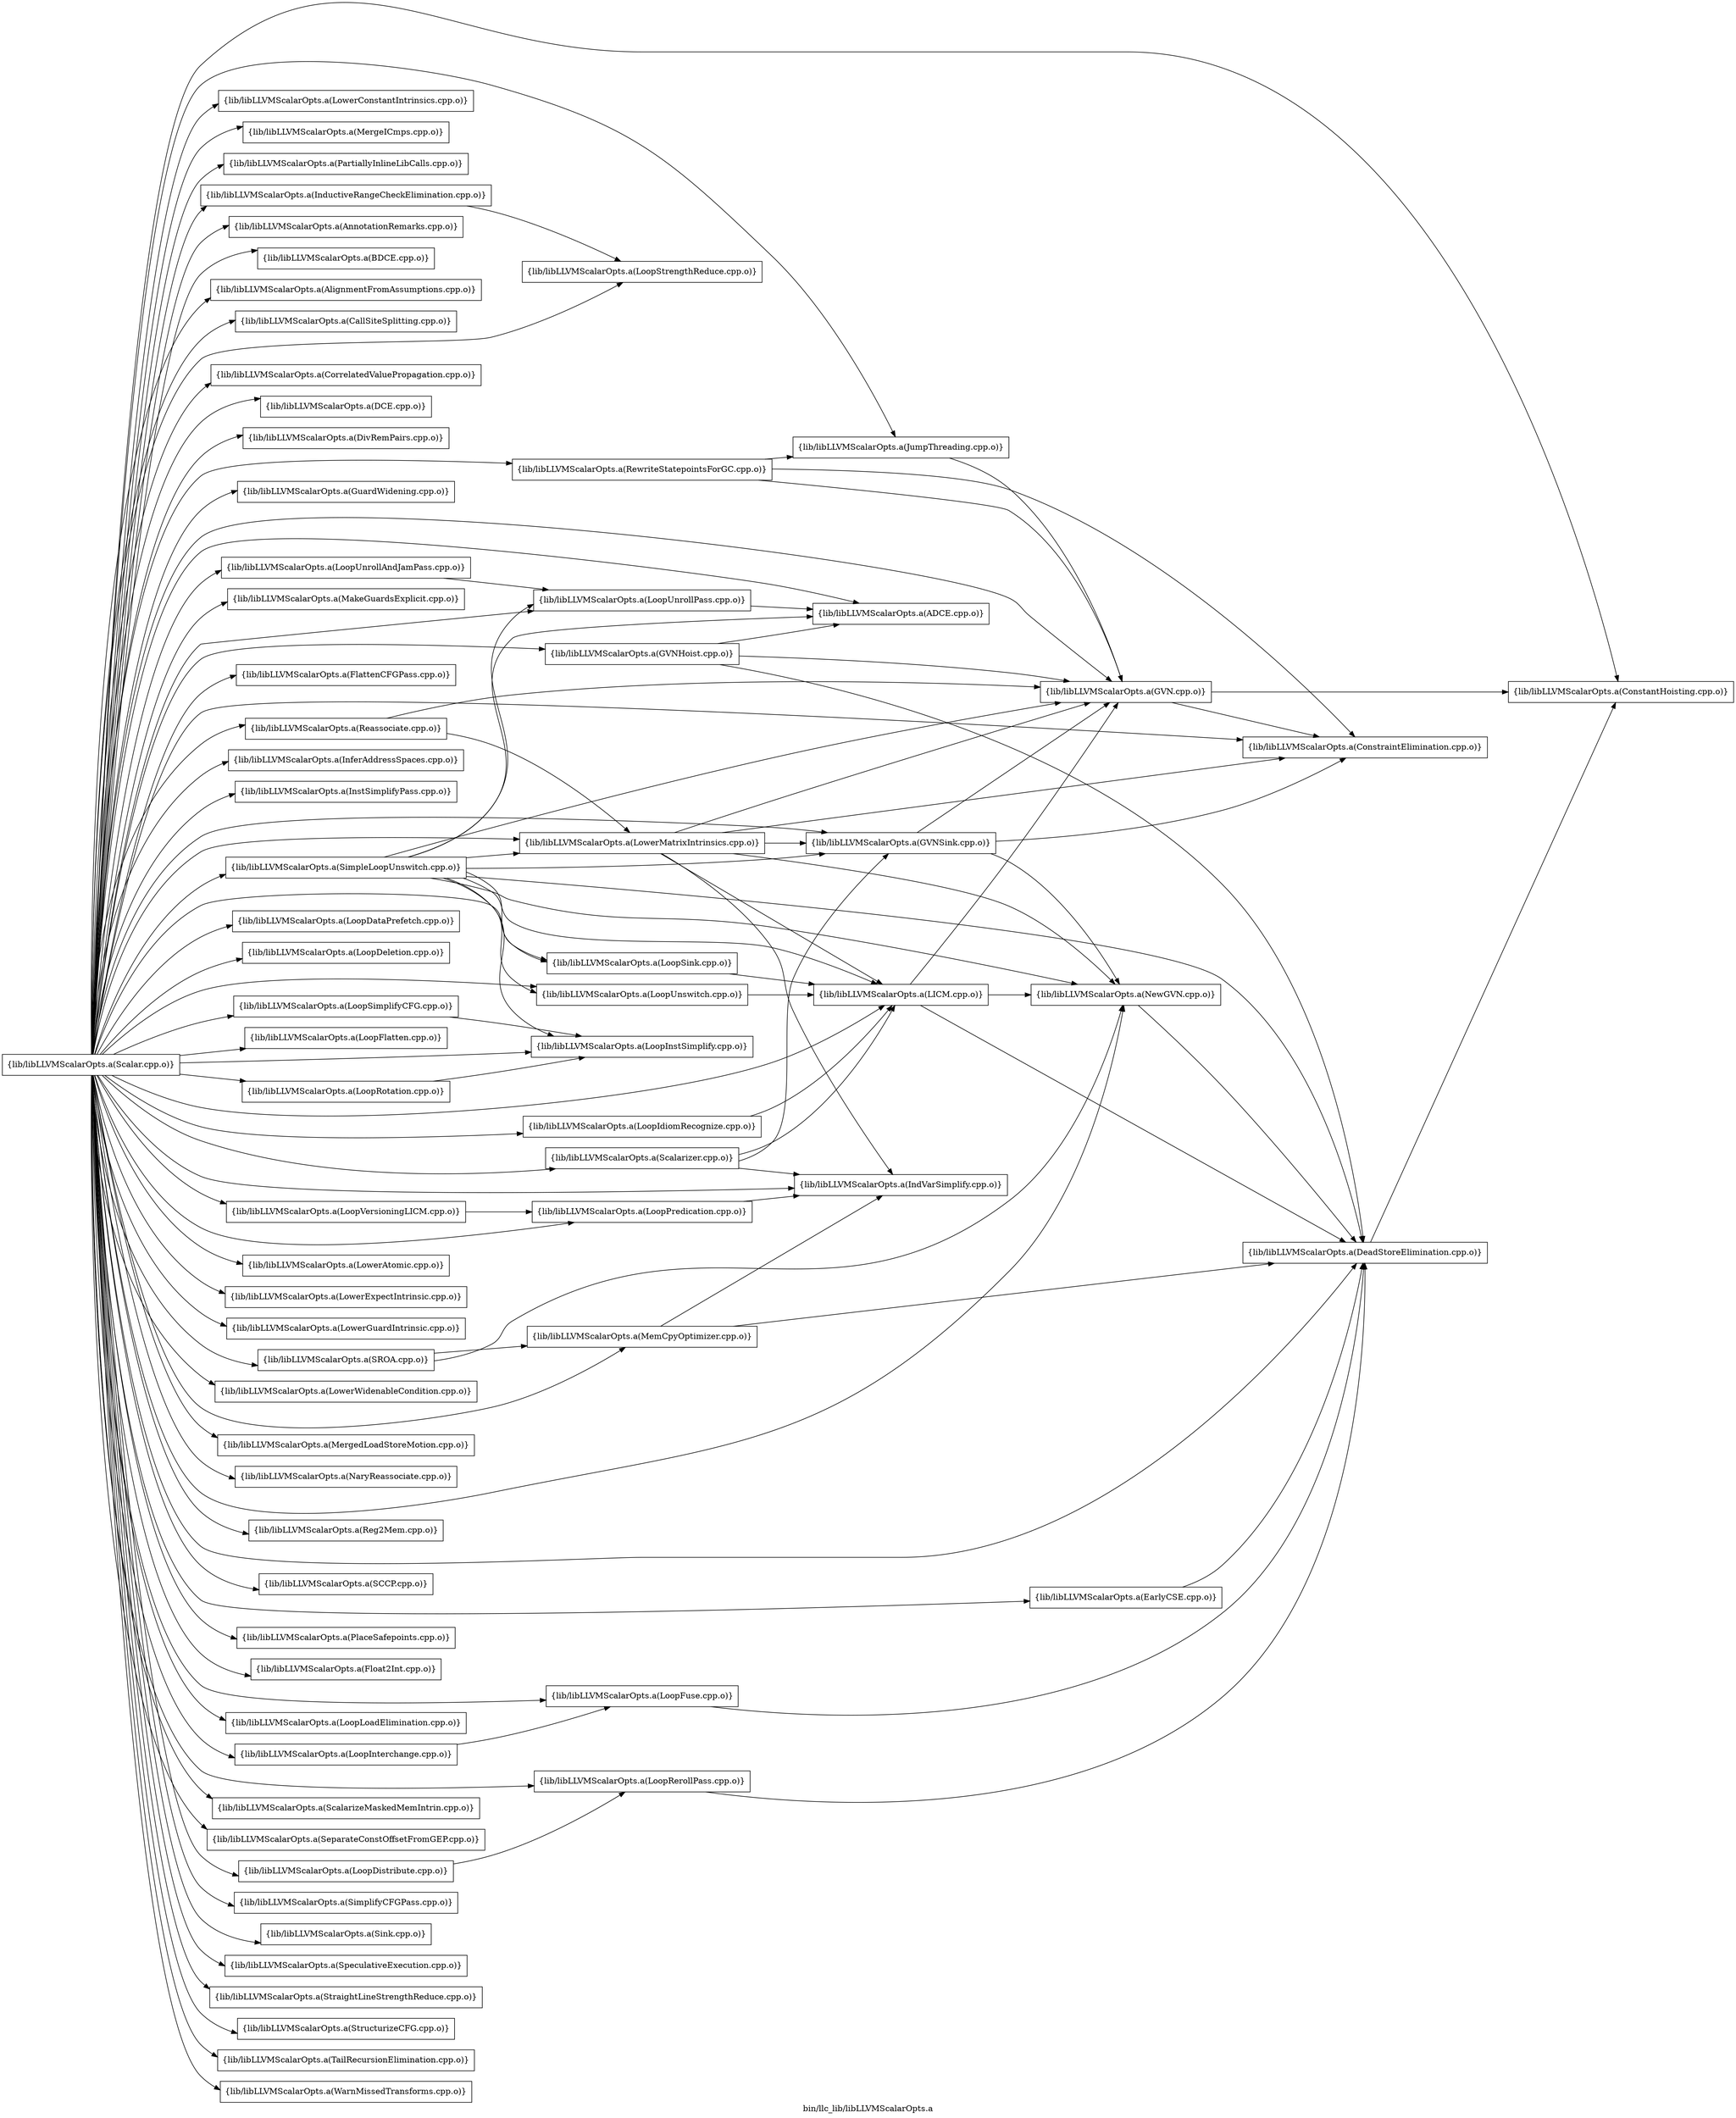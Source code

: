 digraph "bin/llc_lib/libLLVMScalarOpts.a" {
	label="bin/llc_lib/libLLVMScalarOpts.a";
	rankdir=LR;

	Node0x5638702feee8 [shape=record,shape=box,group=0,label="{lib/libLLVMScalarOpts.a(ConstantHoisting.cpp.o)}"];
	Node0x563870301008 [shape=record,shape=box,group=0,label="{lib/libLLVMScalarOpts.a(LoopStrengthReduce.cpp.o)}"];
	Node0x5638702f78c8 [shape=record,shape=box,group=0,label="{lib/libLLVMScalarOpts.a(Scalar.cpp.o)}"];
	Node0x5638702f78c8 -> Node0x5638702feee8;
	Node0x5638702f78c8 -> Node0x563870301008;
	Node0x5638702f78c8 -> Node0x563870300bf8;
	Node0x5638702f78c8 -> Node0x5638702f8908;
	Node0x5638702f78c8 -> Node0x5638702f7c88;
	Node0x5638702f78c8 -> Node0x5638702f9df8;
	Node0x5638702f78c8 -> Node0x5638702f9218;
	Node0x5638702f78c8 -> Node0x5638702e4fe8;
	Node0x5638702f78c8 -> Node0x5638702e7568;
	Node0x5638702f78c8 -> Node0x5638702e6a78;
	Node0x5638702f78c8 -> Node0x5638702e62f8;
	Node0x5638702f78c8 -> Node0x5638702fdea8;
	Node0x5638702f78c8 -> Node0x5638702fe5d8;
	Node0x5638702f78c8 -> Node0x5638702fed58;
	Node0x5638702f78c8 -> Node0x5638702fccd8;
	Node0x5638702f78c8 -> Node0x5638702ef0d8;
	Node0x5638702f78c8 -> Node0x5638702efd58;
	Node0x5638702f78c8 -> Node0x5638702f0488;
	Node0x5638702f78c8 -> Node0x5638702f1068;
	Node0x5638702f78c8 -> Node0x5638702f0938;
	Node0x5638702f78c8 -> Node0x5638702f16f8;
	Node0x5638702f78c8 -> Node0x5638702f2378;
	Node0x5638702f78c8 -> Node0x5638702f3138;
	Node0x5638702f78c8 -> Node0x5638702f3868;
	Node0x5638702f78c8 -> Node0x5638702f2b48;
	Node0x5638702f78c8 -> Node0x5638702e5df8;
	Node0x5638702f78c8 -> Node0x5638702e6488;
	Node0x5638702f78c8 -> Node0x5638702e61b8;
	Node0x5638702f78c8 -> Node0x5638702e6938;
	Node0x5638702f78c8 -> Node0x5638702e8378;
	Node0x5638702f78c8 -> Node0x5638702e8148;
	Node0x5638702f78c8 -> Node0x5638702dfc28;
	Node0x5638702f78c8 -> Node0x5638702df4f8;
	Node0x5638702f78c8 -> Node0x5638702dff98;
	Node0x5638702f78c8 -> Node0x5638702fe9e8;
	Node0x5638702f78c8 -> Node0x5638702fc878;
	Node0x5638702f78c8 -> Node0x5638702fd4f8;
	Node0x5638702f78c8 -> Node0x5638702e8008;
	Node0x5638702f78c8 -> Node0x5638702e7388;
	Node0x5638702f78c8 -> Node0x5638702e79c8;
	Node0x5638702f78c8 -> Node0x5638702e60c8;
	Node0x5638702f78c8 -> Node0x5638702e6898;
	Node0x5638702f78c8 -> Node0x5638702fa168;
	Node0x5638702f78c8 -> Node0x5638702fa988;
	Node0x5638702f78c8 -> Node0x5638702f93f8;
	Node0x5638702f78c8 -> Node0x5638702f8ea8;
	Node0x5638702f78c8 -> Node0x5638702f9628;
	Node0x5638702f78c8 -> Node0x5638702f7f58;
	Node0x5638702f78c8 -> Node0x5638702f86d8;
	Node0x5638702f78c8 -> Node0x5638702f8598;
	Node0x5638702f78c8 -> Node0x5638702f6658;
	Node0x5638702f78c8 -> Node0x5638702de828;
	Node0x5638702f78c8 -> Node0x5638702df458;
	Node0x5638702f78c8 -> Node0x5638702df5e8;
	Node0x5638702f78c8 -> Node0x5638702e0998;
	Node0x5638702f78c8 -> Node0x5638702f04d8;
	Node0x5638702f78c8 -> Node0x5638702f0988;
	Node0x5638702f78c8 -> Node0x5638702f1798;
	Node0x5638702f78c8 -> Node0x5638702f1ec8;
	Node0x5638702f78c8 -> Node0x5638702ee408;
	Node0x5638702f78c8 -> Node0x5638702ec6a8;
	Node0x5638702f78c8 -> Node0x5638702ec9c8;
	Node0x5638702f78c8 -> Node0x5638702ed558;
	Node0x5638702f78c8 -> Node0x5638702eafd8;
	Node0x5638702f78c8 -> Node0x5638702ebc58;
	Node0x5638702f78c8 -> Node0x5638702ec1a8;
	Node0x5638702f78c8 -> Node0x5638702e9b88;
	Node0x5638702f78c8 -> Node0x5638702ea768;
	Node0x5638702f78c8 -> Node0x5638702eaa38;
	Node0x5638702f78c8 -> Node0x5638702e8ff8;
	Node0x5638702f78c8 -> Node0x5638702f8138;
	Node0x5638702f78c8 -> Node0x5638702f9038;
	Node0x5638702f78c8 -> Node0x5638702f9e98;
	Node0x5638702eafd8 [shape=record,shape=box,group=0,label="{lib/libLLVMScalarOpts.a(ScalarizeMaskedMemIntrin.cpp.o)}"];
	Node0x563870300bf8 [shape=record,shape=box,group=0,label="{lib/libLLVMScalarOpts.a(LowerConstantIntrinsics.cpp.o)}"];
	Node0x5638702f8908 [shape=record,shape=box,group=0,label="{lib/libLLVMScalarOpts.a(MergeICmps.cpp.o)}"];
	Node0x5638702f7c88 [shape=record,shape=box,group=0,label="{lib/libLLVMScalarOpts.a(PartiallyInlineLibCalls.cpp.o)}"];
	Node0x5638702f9df8 [shape=record,shape=box,group=0,label="{lib/libLLVMScalarOpts.a(ADCE.cpp.o)}"];
	Node0x5638702f9218 [shape=record,shape=box,group=0,label="{lib/libLLVMScalarOpts.a(AnnotationRemarks.cpp.o)}"];
	Node0x5638702e4fe8 [shape=record,shape=box,group=0,label="{lib/libLLVMScalarOpts.a(BDCE.cpp.o)}"];
	Node0x5638702e7568 [shape=record,shape=box,group=0,label="{lib/libLLVMScalarOpts.a(AlignmentFromAssumptions.cpp.o)}"];
	Node0x5638702e6a78 [shape=record,shape=box,group=0,label="{lib/libLLVMScalarOpts.a(CallSiteSplitting.cpp.o)}"];
	Node0x5638702e62f8 [shape=record,shape=box,group=0,label="{lib/libLLVMScalarOpts.a(ConstraintElimination.cpp.o)}"];
	Node0x5638702fdea8 [shape=record,shape=box,group=0,label="{lib/libLLVMScalarOpts.a(CorrelatedValuePropagation.cpp.o)}"];
	Node0x5638702fe5d8 [shape=record,shape=box,group=0,label="{lib/libLLVMScalarOpts.a(DCE.cpp.o)}"];
	Node0x5638702fed58 [shape=record,shape=box,group=0,label="{lib/libLLVMScalarOpts.a(DivRemPairs.cpp.o)}"];
	Node0x5638702fccd8 [shape=record,shape=box,group=0,label="{lib/libLLVMScalarOpts.a(DeadStoreElimination.cpp.o)}"];
	Node0x5638702fccd8 -> Node0x5638702feee8;
	Node0x5638702ef0d8 [shape=record,shape=box,group=0,label="{lib/libLLVMScalarOpts.a(GuardWidening.cpp.o)}"];
	Node0x5638702efd58 [shape=record,shape=box,group=0,label="{lib/libLLVMScalarOpts.a(GVN.cpp.o)}"];
	Node0x5638702efd58 -> Node0x5638702feee8;
	Node0x5638702efd58 -> Node0x5638702e62f8;
	Node0x5638702f0488 [shape=record,shape=box,group=0,label="{lib/libLLVMScalarOpts.a(NewGVN.cpp.o)}"];
	Node0x5638702f0488 -> Node0x5638702fccd8;
	Node0x5638702f1068 [shape=record,shape=box,group=0,label="{lib/libLLVMScalarOpts.a(EarlyCSE.cpp.o)}"];
	Node0x5638702f1068 -> Node0x5638702fccd8;
	Node0x5638702f0938 [shape=record,shape=box,group=0,label="{lib/libLLVMScalarOpts.a(MakeGuardsExplicit.cpp.o)}"];
	Node0x5638702f16f8 [shape=record,shape=box,group=0,label="{lib/libLLVMScalarOpts.a(GVNHoist.cpp.o)}"];
	Node0x5638702f16f8 -> Node0x5638702f9df8;
	Node0x5638702f16f8 -> Node0x5638702fccd8;
	Node0x5638702f16f8 -> Node0x5638702efd58;
	Node0x5638702f2378 [shape=record,shape=box,group=0,label="{lib/libLLVMScalarOpts.a(GVNSink.cpp.o)}"];
	Node0x5638702f2378 -> Node0x5638702e62f8;
	Node0x5638702f2378 -> Node0x5638702efd58;
	Node0x5638702f2378 -> Node0x5638702f0488;
	Node0x5638702f3138 [shape=record,shape=box,group=0,label="{lib/libLLVMScalarOpts.a(FlattenCFGPass.cpp.o)}"];
	Node0x5638702f3868 [shape=record,shape=box,group=0,label="{lib/libLLVMScalarOpts.a(InductiveRangeCheckElimination.cpp.o)}"];
	Node0x5638702f3868 -> Node0x563870301008;
	Node0x5638702f2b48 [shape=record,shape=box,group=0,label="{lib/libLLVMScalarOpts.a(IndVarSimplify.cpp.o)}"];
	Node0x5638702e5df8 [shape=record,shape=box,group=0,label="{lib/libLLVMScalarOpts.a(InferAddressSpaces.cpp.o)}"];
	Node0x5638702e6488 [shape=record,shape=box,group=0,label="{lib/libLLVMScalarOpts.a(InstSimplifyPass.cpp.o)}"];
	Node0x5638702e61b8 [shape=record,shape=box,group=0,label="{lib/libLLVMScalarOpts.a(JumpThreading.cpp.o)}"];
	Node0x5638702e61b8 -> Node0x5638702efd58;
	Node0x5638702e6938 [shape=record,shape=box,group=0,label="{lib/libLLVMScalarOpts.a(LICM.cpp.o)}"];
	Node0x5638702e6938 -> Node0x5638702fccd8;
	Node0x5638702e6938 -> Node0x5638702efd58;
	Node0x5638702e6938 -> Node0x5638702f0488;
	Node0x5638702e8378 [shape=record,shape=box,group=0,label="{lib/libLLVMScalarOpts.a(LoopSink.cpp.o)}"];
	Node0x5638702e8378 -> Node0x5638702e6938;
	Node0x5638702e8148 [shape=record,shape=box,group=0,label="{lib/libLLVMScalarOpts.a(LoopFuse.cpp.o)}"];
	Node0x5638702e8148 -> Node0x5638702fccd8;
	Node0x5638702dfc28 [shape=record,shape=box,group=0,label="{lib/libLLVMScalarOpts.a(LoopDataPrefetch.cpp.o)}"];
	Node0x5638702df4f8 [shape=record,shape=box,group=0,label="{lib/libLLVMScalarOpts.a(LoopDeletion.cpp.o)}"];
	Node0x5638702dff98 [shape=record,shape=box,group=0,label="{lib/libLLVMScalarOpts.a(LoopInstSimplify.cpp.o)}"];
	Node0x5638702fe9e8 [shape=record,shape=box,group=0,label="{lib/libLLVMScalarOpts.a(LoopInterchange.cpp.o)}"];
	Node0x5638702fe9e8 -> Node0x5638702e8148;
	Node0x5638702fc878 [shape=record,shape=box,group=0,label="{lib/libLLVMScalarOpts.a(LoopFlatten.cpp.o)}"];
	Node0x5638702fd4f8 [shape=record,shape=box,group=0,label="{lib/libLLVMScalarOpts.a(LoopPredication.cpp.o)}"];
	Node0x5638702fd4f8 -> Node0x5638702f2b48;
	Node0x5638702e8008 [shape=record,shape=box,group=0,label="{lib/libLLVMScalarOpts.a(LoopRotation.cpp.o)}"];
	Node0x5638702e8008 -> Node0x5638702dff98;
	Node0x5638702e7388 [shape=record,shape=box,group=0,label="{lib/libLLVMScalarOpts.a(LoopRerollPass.cpp.o)}"];
	Node0x5638702e7388 -> Node0x5638702fccd8;
	Node0x5638702e79c8 [shape=record,shape=box,group=0,label="{lib/libLLVMScalarOpts.a(LoopUnrollPass.cpp.o)}"];
	Node0x5638702e79c8 -> Node0x5638702f9df8;
	Node0x5638702e60c8 [shape=record,shape=box,group=0,label="{lib/libLLVMScalarOpts.a(LoopUnrollAndJamPass.cpp.o)}"];
	Node0x5638702e60c8 -> Node0x5638702e79c8;
	Node0x5638702e6898 [shape=record,shape=box,group=0,label="{lib/libLLVMScalarOpts.a(LoopUnswitch.cpp.o)}"];
	Node0x5638702e6898 -> Node0x5638702e6938;
	Node0x5638702fa168 [shape=record,shape=box,group=0,label="{lib/libLLVMScalarOpts.a(LoopVersioningLICM.cpp.o)}"];
	Node0x5638702fa168 -> Node0x5638702fd4f8;
	Node0x5638702fa988 [shape=record,shape=box,group=0,label="{lib/libLLVMScalarOpts.a(LoopIdiomRecognize.cpp.o)}"];
	Node0x5638702fa988 -> Node0x5638702e6938;
	Node0x5638702f93f8 [shape=record,shape=box,group=0,label="{lib/libLLVMScalarOpts.a(LowerAtomic.cpp.o)}"];
	Node0x5638702f8ea8 [shape=record,shape=box,group=0,label="{lib/libLLVMScalarOpts.a(LowerExpectIntrinsic.cpp.o)}"];
	Node0x5638702f9628 [shape=record,shape=box,group=0,label="{lib/libLLVMScalarOpts.a(LowerGuardIntrinsic.cpp.o)}"];
	Node0x5638702f7f58 [shape=record,shape=box,group=0,label="{lib/libLLVMScalarOpts.a(LowerMatrixIntrinsics.cpp.o)}"];
	Node0x5638702f7f58 -> Node0x5638702e62f8;
	Node0x5638702f7f58 -> Node0x5638702efd58;
	Node0x5638702f7f58 -> Node0x5638702f0488;
	Node0x5638702f7f58 -> Node0x5638702f2378;
	Node0x5638702f7f58 -> Node0x5638702f2b48;
	Node0x5638702f7f58 -> Node0x5638702e6938;
	Node0x5638702f86d8 [shape=record,shape=box,group=0,label="{lib/libLLVMScalarOpts.a(LowerWidenableCondition.cpp.o)}"];
	Node0x5638702f8598 [shape=record,shape=box,group=0,label="{lib/libLLVMScalarOpts.a(MemCpyOptimizer.cpp.o)}"];
	Node0x5638702f8598 -> Node0x5638702fccd8;
	Node0x5638702f8598 -> Node0x5638702f2b48;
	Node0x5638702f6658 [shape=record,shape=box,group=0,label="{lib/libLLVMScalarOpts.a(MergedLoadStoreMotion.cpp.o)}"];
	Node0x5638702de828 [shape=record,shape=box,group=0,label="{lib/libLLVMScalarOpts.a(NaryReassociate.cpp.o)}"];
	Node0x5638702df458 [shape=record,shape=box,group=0,label="{lib/libLLVMScalarOpts.a(Reassociate.cpp.o)}"];
	Node0x5638702df458 -> Node0x5638702efd58;
	Node0x5638702df458 -> Node0x5638702f7f58;
	Node0x5638702df5e8 [shape=record,shape=box,group=0,label="{lib/libLLVMScalarOpts.a(Reg2Mem.cpp.o)}"];
	Node0x5638702e0998 [shape=record,shape=box,group=0,label="{lib/libLLVMScalarOpts.a(RewriteStatepointsForGC.cpp.o)}"];
	Node0x5638702e0998 -> Node0x5638702e62f8;
	Node0x5638702e0998 -> Node0x5638702efd58;
	Node0x5638702e0998 -> Node0x5638702e61b8;
	Node0x5638702f04d8 [shape=record,shape=box,group=0,label="{lib/libLLVMScalarOpts.a(SCCP.cpp.o)}"];
	Node0x5638702f0988 [shape=record,shape=box,group=0,label="{lib/libLLVMScalarOpts.a(SROA.cpp.o)}"];
	Node0x5638702f0988 -> Node0x5638702f0488;
	Node0x5638702f0988 -> Node0x5638702f8598;
	Node0x5638702f1798 [shape=record,shape=box,group=0,label="{lib/libLLVMScalarOpts.a(PlaceSafepoints.cpp.o)}"];
	Node0x5638702f1ec8 [shape=record,shape=box,group=0,label="{lib/libLLVMScalarOpts.a(Float2Int.cpp.o)}"];
	Node0x5638702ee408 [shape=record,shape=box,group=0,label="{lib/libLLVMScalarOpts.a(LoopDistribute.cpp.o)}"];
	Node0x5638702ee408 -> Node0x5638702e7388;
	Node0x5638702ec6a8 [shape=record,shape=box,group=0,label="{lib/libLLVMScalarOpts.a(LoopLoadElimination.cpp.o)}"];
	Node0x5638702ec9c8 [shape=record,shape=box,group=0,label="{lib/libLLVMScalarOpts.a(LoopSimplifyCFG.cpp.o)}"];
	Node0x5638702ec9c8 -> Node0x5638702dff98;
	Node0x5638702ed558 [shape=record,shape=box,group=0,label="{lib/libLLVMScalarOpts.a(Scalarizer.cpp.o)}"];
	Node0x5638702ed558 -> Node0x5638702f2378;
	Node0x5638702ed558 -> Node0x5638702f2b48;
	Node0x5638702ed558 -> Node0x5638702e6938;
	Node0x5638702ebc58 [shape=record,shape=box,group=0,label="{lib/libLLVMScalarOpts.a(SeparateConstOffsetFromGEP.cpp.o)}"];
	Node0x5638702ec1a8 [shape=record,shape=box,group=0,label="{lib/libLLVMScalarOpts.a(SimpleLoopUnswitch.cpp.o)}"];
	Node0x5638702ec1a8 -> Node0x5638702f9df8;
	Node0x5638702ec1a8 -> Node0x5638702fccd8;
	Node0x5638702ec1a8 -> Node0x5638702efd58;
	Node0x5638702ec1a8 -> Node0x5638702f0488;
	Node0x5638702ec1a8 -> Node0x5638702f2378;
	Node0x5638702ec1a8 -> Node0x5638702e6938;
	Node0x5638702ec1a8 -> Node0x5638702e8378;
	Node0x5638702ec1a8 -> Node0x5638702dff98;
	Node0x5638702ec1a8 -> Node0x5638702e79c8;
	Node0x5638702ec1a8 -> Node0x5638702e6898;
	Node0x5638702ec1a8 -> Node0x5638702f7f58;
	Node0x5638702e9b88 [shape=record,shape=box,group=0,label="{lib/libLLVMScalarOpts.a(SimplifyCFGPass.cpp.o)}"];
	Node0x5638702ea768 [shape=record,shape=box,group=0,label="{lib/libLLVMScalarOpts.a(Sink.cpp.o)}"];
	Node0x5638702eaa38 [shape=record,shape=box,group=0,label="{lib/libLLVMScalarOpts.a(SpeculativeExecution.cpp.o)}"];
	Node0x5638702e8ff8 [shape=record,shape=box,group=0,label="{lib/libLLVMScalarOpts.a(StraightLineStrengthReduce.cpp.o)}"];
	Node0x5638702f8138 [shape=record,shape=box,group=0,label="{lib/libLLVMScalarOpts.a(StructurizeCFG.cpp.o)}"];
	Node0x5638702f9038 [shape=record,shape=box,group=0,label="{lib/libLLVMScalarOpts.a(TailRecursionElimination.cpp.o)}"];
	Node0x5638702f9e98 [shape=record,shape=box,group=0,label="{lib/libLLVMScalarOpts.a(WarnMissedTransforms.cpp.o)}"];
}

